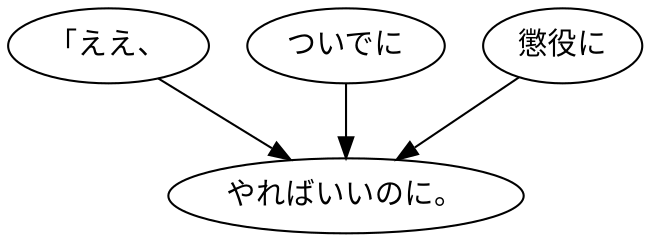 digraph graph6892 {
	node0 [label="「ええ、"];
	node1 [label="ついでに"];
	node2 [label="懲役に"];
	node3 [label="やればいいのに。"];
	node0 -> node3;
	node1 -> node3;
	node2 -> node3;
}
